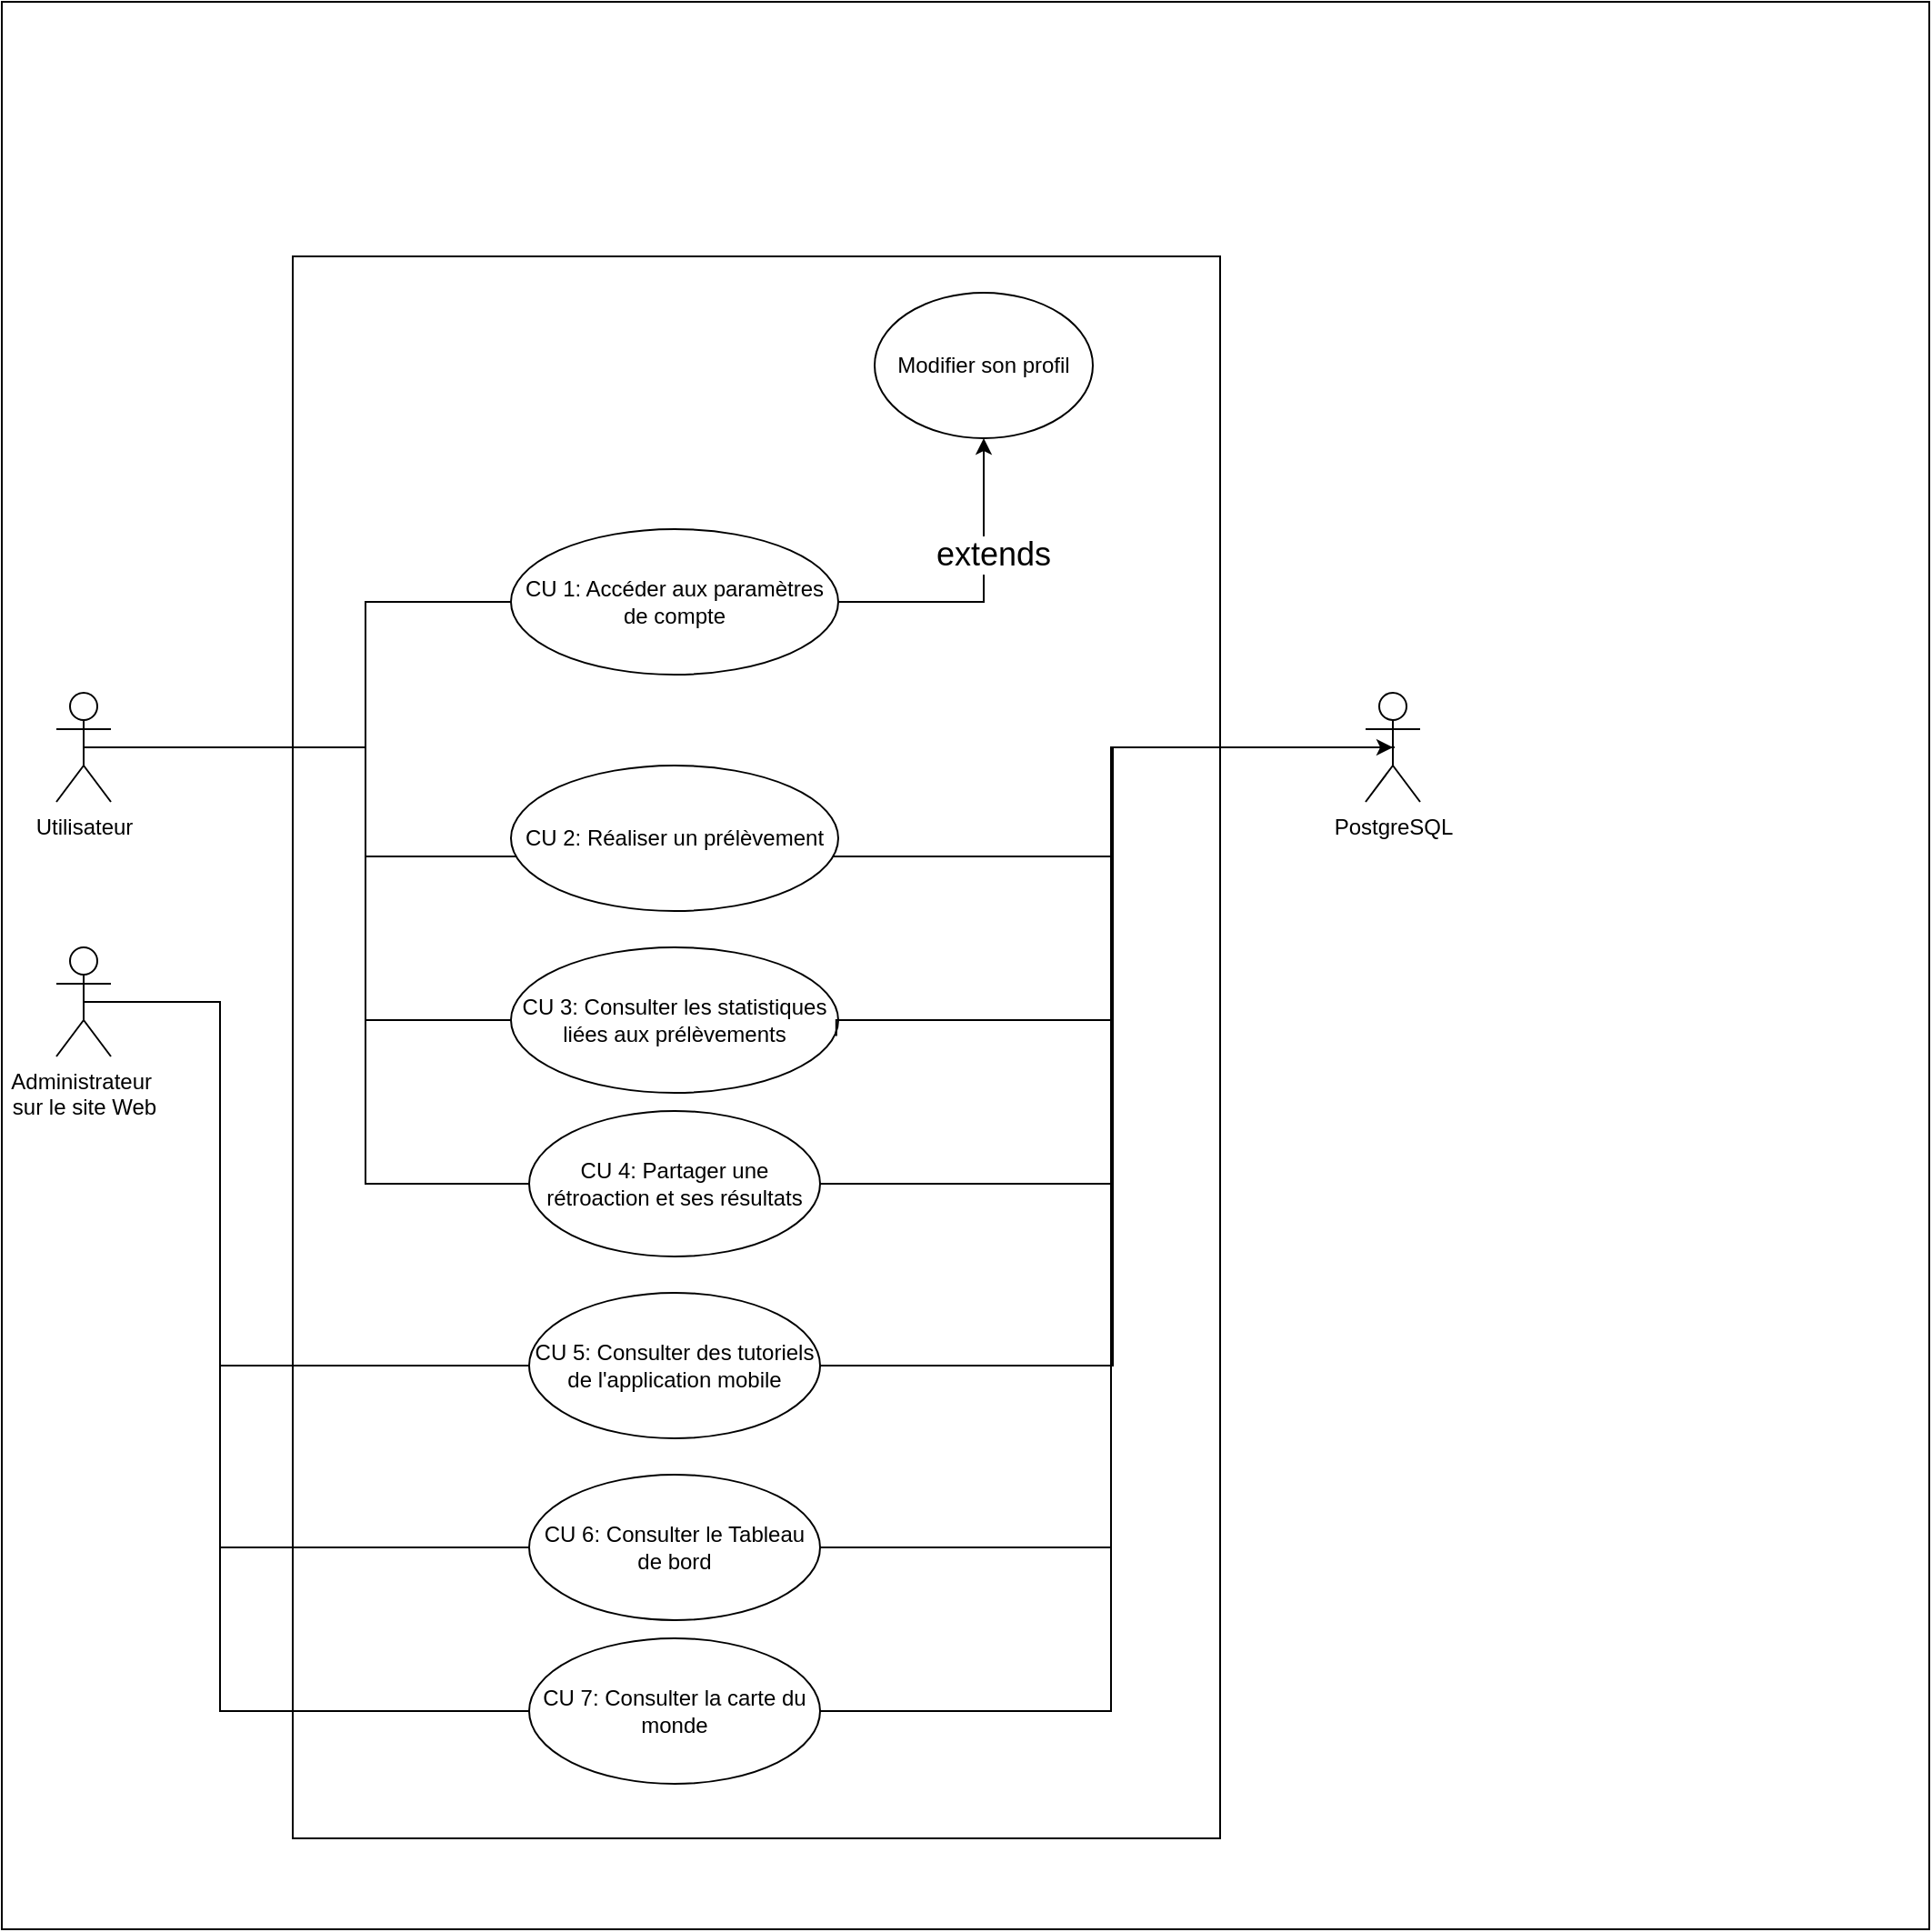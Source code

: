 <mxfile version="26.0.14">
  <diagram name="Page-1" id="LubBqCAFF0eY_6Dfj3jN">
    <mxGraphModel dx="780" dy="1065" grid="1" gridSize="10" guides="1" tooltips="1" connect="1" arrows="1" fold="1" page="1" pageScale="1" pageWidth="850" pageHeight="1100" math="0" shadow="0">
      <root>
        <mxCell id="0" />
        <mxCell id="1" parent="0" />
        <mxCell id="bE1gFKcx4u8gwo7U3hTT-1" value="" style="whiteSpace=wrap;html=1;aspect=fixed;" parent="1" vertex="1">
          <mxGeometry y="20" width="1060" height="1060" as="geometry" />
        </mxCell>
        <mxCell id="5YzyJ8ezjhoMxvWEpESo-9" style="edgeStyle=orthogonalEdgeStyle;rounded=0;orthogonalLoop=1;jettySize=auto;html=1;entryX=0;entryY=0.5;entryDx=0;entryDy=0;" edge="1" parent="1" source="hrwhk7hBxuppIEL_lkO9-1" target="yzMuyjXtBNfQkwznEPzL-12">
          <mxGeometry relative="1" as="geometry">
            <Array as="points">
              <mxPoint x="200" y="430" />
              <mxPoint x="200" y="670" />
            </Array>
          </mxGeometry>
        </mxCell>
        <mxCell id="hrwhk7hBxuppIEL_lkO9-1" value="Utilisateur" style="shape=umlActor;verticalLabelPosition=bottom;verticalAlign=top;html=1;outlineConnect=0;" parent="1" vertex="1">
          <mxGeometry x="30" y="400" width="30" height="60" as="geometry" />
        </mxCell>
        <mxCell id="bE1gFKcx4u8gwo7U3hTT-4" value="" style="rounded=0;whiteSpace=wrap;html=1;" parent="1" vertex="1">
          <mxGeometry x="160" y="160" width="510" height="870" as="geometry" />
        </mxCell>
        <mxCell id="bE1gFKcx4u8gwo7U3hTT-5" value="PostgreSQL" style="shape=umlActor;verticalLabelPosition=bottom;verticalAlign=top;html=1;outlineConnect=0;" parent="1" vertex="1">
          <mxGeometry x="750" y="400" width="30" height="60" as="geometry" />
        </mxCell>
        <mxCell id="5YzyJ8ezjhoMxvWEpESo-7" style="edgeStyle=orthogonalEdgeStyle;rounded=0;orthogonalLoop=1;jettySize=auto;html=1;entryX=0.5;entryY=1;entryDx=0;entryDy=0;" edge="1" parent="1" source="bE1gFKcx4u8gwo7U3hTT-6" target="5YzyJ8ezjhoMxvWEpESo-6">
          <mxGeometry relative="1" as="geometry" />
        </mxCell>
        <mxCell id="5YzyJ8ezjhoMxvWEpESo-8" value="&lt;font style=&quot;font-size: 18px;&quot;&gt;extends&lt;/font&gt;" style="edgeLabel;html=1;align=center;verticalAlign=middle;resizable=0;points=[];" vertex="1" connectable="0" parent="5YzyJ8ezjhoMxvWEpESo-7">
          <mxGeometry x="0.257" y="-5" relative="1" as="geometry">
            <mxPoint y="1" as="offset" />
          </mxGeometry>
        </mxCell>
        <mxCell id="bE1gFKcx4u8gwo7U3hTT-6" value="CU 1: Accéder aux paramètres de compte" style="ellipse;whiteSpace=wrap;html=1;" parent="1" vertex="1">
          <mxGeometry x="280" y="310" width="180" height="80" as="geometry" />
        </mxCell>
        <mxCell id="bE1gFKcx4u8gwo7U3hTT-8" value="CU 2: Réaliser un prélèvement" style="ellipse;whiteSpace=wrap;html=1;" parent="1" vertex="1">
          <mxGeometry x="280" y="440" width="180" height="80" as="geometry" />
        </mxCell>
        <mxCell id="bE1gFKcx4u8gwo7U3hTT-9" value="CU 3: Consulter les statistiques liées aux prélèvements" style="ellipse;whiteSpace=wrap;html=1;" parent="1" vertex="1">
          <mxGeometry x="280" y="540" width="180" height="80" as="geometry" />
        </mxCell>
        <mxCell id="bE1gFKcx4u8gwo7U3hTT-16" style="edgeStyle=orthogonalEdgeStyle;rounded=0;orthogonalLoop=1;jettySize=auto;html=1;entryX=0;entryY=0.5;entryDx=0;entryDy=0;endArrow=none;startFill=0;" parent="1" source="hrwhk7hBxuppIEL_lkO9-1" target="bE1gFKcx4u8gwo7U3hTT-6" edge="1">
          <mxGeometry relative="1" as="geometry">
            <Array as="points">
              <mxPoint x="200" y="430" />
              <mxPoint x="200" y="350" />
            </Array>
          </mxGeometry>
        </mxCell>
        <mxCell id="bE1gFKcx4u8gwo7U3hTT-18" style="edgeStyle=orthogonalEdgeStyle;rounded=0;orthogonalLoop=1;jettySize=auto;html=1;endArrow=none;startFill=0;" parent="1" source="hrwhk7hBxuppIEL_lkO9-1" target="bE1gFKcx4u8gwo7U3hTT-8" edge="1">
          <mxGeometry relative="1" as="geometry">
            <Array as="points">
              <mxPoint x="200" y="430" />
              <mxPoint x="200" y="490" />
            </Array>
          </mxGeometry>
        </mxCell>
        <mxCell id="bE1gFKcx4u8gwo7U3hTT-19" style="edgeStyle=orthogonalEdgeStyle;rounded=0;orthogonalLoop=1;jettySize=auto;html=1;entryX=0;entryY=0.5;entryDx=0;entryDy=0;endArrow=none;startFill=0;" parent="1" source="hrwhk7hBxuppIEL_lkO9-1" target="bE1gFKcx4u8gwo7U3hTT-9" edge="1">
          <mxGeometry relative="1" as="geometry">
            <Array as="points">
              <mxPoint x="200" y="430" />
              <mxPoint x="200" y="580" />
            </Array>
          </mxGeometry>
        </mxCell>
        <mxCell id="bE1gFKcx4u8gwo7U3hTT-21" style="edgeStyle=orthogonalEdgeStyle;rounded=0;orthogonalLoop=1;jettySize=auto;html=1;entryX=0.5;entryY=0.5;entryDx=0;entryDy=0;entryPerimeter=0;endArrow=none;startFill=0;" parent="1" source="bE1gFKcx4u8gwo7U3hTT-8" target="bE1gFKcx4u8gwo7U3hTT-5" edge="1">
          <mxGeometry relative="1" as="geometry">
            <Array as="points">
              <mxPoint x="610" y="490" />
              <mxPoint x="610" y="430" />
            </Array>
          </mxGeometry>
        </mxCell>
        <mxCell id="bE1gFKcx4u8gwo7U3hTT-22" style="edgeStyle=orthogonalEdgeStyle;rounded=0;orthogonalLoop=1;jettySize=auto;html=1;entryX=0.5;entryY=0.5;entryDx=0;entryDy=0;entryPerimeter=0;endArrow=none;startFill=0;exitX=0.994;exitY=0.61;exitDx=0;exitDy=0;exitPerimeter=0;" parent="1" source="bE1gFKcx4u8gwo7U3hTT-9" target="bE1gFKcx4u8gwo7U3hTT-5" edge="1">
          <mxGeometry relative="1" as="geometry">
            <Array as="points">
              <mxPoint x="459" y="580" />
              <mxPoint x="610" y="580" />
              <mxPoint x="610" y="430" />
            </Array>
          </mxGeometry>
        </mxCell>
        <mxCell id="yzMuyjXtBNfQkwznEPzL-2" value="CU 6: Consulter le Tableau de bord" style="ellipse;whiteSpace=wrap;html=1;" parent="1" vertex="1">
          <mxGeometry x="290" y="830" width="160" height="80" as="geometry" />
        </mxCell>
        <mxCell id="yzMuyjXtBNfQkwznEPzL-3" value="Administrateur&amp;nbsp;&lt;br&gt;sur le site Web" style="shape=umlActor;verticalLabelPosition=bottom;verticalAlign=top;html=1;outlineConnect=0;" parent="1" vertex="1">
          <mxGeometry x="30" y="540" width="30" height="60" as="geometry" />
        </mxCell>
        <mxCell id="yzMuyjXtBNfQkwznEPzL-5" style="edgeStyle=orthogonalEdgeStyle;rounded=0;orthogonalLoop=1;jettySize=auto;html=1;entryX=0;entryY=0.5;entryDx=0;entryDy=0;endArrow=none;startFill=0;exitX=0.5;exitY=0.5;exitDx=0;exitDy=0;exitPerimeter=0;" parent="1" source="yzMuyjXtBNfQkwznEPzL-3" target="yzMuyjXtBNfQkwznEPzL-2" edge="1">
          <mxGeometry relative="1" as="geometry">
            <mxPoint x="109.5" y="530" as="sourcePoint" />
            <mxPoint x="280" y="750.0" as="targetPoint" />
            <Array as="points">
              <mxPoint x="120" y="570" />
              <mxPoint x="120" y="870" />
            </Array>
          </mxGeometry>
        </mxCell>
        <mxCell id="yzMuyjXtBNfQkwznEPzL-11" style="edgeStyle=orthogonalEdgeStyle;rounded=0;orthogonalLoop=1;jettySize=auto;html=1;entryX=0.5;entryY=0.5;entryDx=0;entryDy=0;entryPerimeter=0;endArrow=none;startFill=0;" parent="1" source="yzMuyjXtBNfQkwznEPzL-2" edge="1">
          <mxGeometry relative="1" as="geometry">
            <Array as="points">
              <mxPoint x="610" y="870" />
              <mxPoint x="610" y="430" />
            </Array>
            <mxPoint x="460" y="630" as="sourcePoint" />
            <mxPoint x="765" y="430" as="targetPoint" />
          </mxGeometry>
        </mxCell>
        <mxCell id="yzMuyjXtBNfQkwznEPzL-12" value="CU 4: Partager une rétroaction et ses résultats" style="ellipse;whiteSpace=wrap;html=1;" parent="1" vertex="1">
          <mxGeometry x="290" y="630" width="160" height="80" as="geometry" />
        </mxCell>
        <mxCell id="yzMuyjXtBNfQkwznEPzL-15" style="edgeStyle=orthogonalEdgeStyle;rounded=0;orthogonalLoop=1;jettySize=auto;html=1;entryX=0.5;entryY=0.5;entryDx=0;entryDy=0;entryPerimeter=0;endArrow=none;startFill=0;exitX=1;exitY=0.5;exitDx=0;exitDy=0;" parent="1" source="yzMuyjXtBNfQkwznEPzL-12" edge="1">
          <mxGeometry relative="1" as="geometry">
            <Array as="points">
              <mxPoint x="611" y="670" />
              <mxPoint x="611" y="430" />
            </Array>
            <mxPoint x="460" y="589" as="sourcePoint" />
            <mxPoint x="766" y="430" as="targetPoint" />
          </mxGeometry>
        </mxCell>
        <mxCell id="yzMuyjXtBNfQkwznEPzL-16" value="CU 5: Consulter des tutoriels de l&#39;application mobile" style="ellipse;whiteSpace=wrap;html=1;" parent="1" vertex="1">
          <mxGeometry x="290" y="730" width="160" height="80" as="geometry" />
        </mxCell>
        <mxCell id="yzMuyjXtBNfQkwznEPzL-17" style="edgeStyle=orthogonalEdgeStyle;rounded=0;orthogonalLoop=1;jettySize=auto;html=1;endArrow=none;startFill=0;exitX=0.5;exitY=0.5;exitDx=0;exitDy=0;exitPerimeter=0;" parent="1" target="yzMuyjXtBNfQkwznEPzL-16" edge="1" source="yzMuyjXtBNfQkwznEPzL-3">
          <mxGeometry relative="1" as="geometry">
            <mxPoint x="60" y="530" as="sourcePoint" />
            <mxPoint x="290" y="670" as="targetPoint" />
            <Array as="points">
              <mxPoint x="120" y="570" />
              <mxPoint x="120" y="770" />
            </Array>
          </mxGeometry>
        </mxCell>
        <mxCell id="yzMuyjXtBNfQkwznEPzL-18" style="edgeStyle=orthogonalEdgeStyle;rounded=0;orthogonalLoop=1;jettySize=auto;html=1;entryX=0.5;entryY=0.5;entryDx=0;entryDy=0;entryPerimeter=0;endArrow=none;startFill=0;" parent="1" source="yzMuyjXtBNfQkwznEPzL-16" edge="1">
          <mxGeometry relative="1" as="geometry">
            <Array as="points">
              <mxPoint x="611" y="770" />
              <mxPoint x="611" y="430" />
            </Array>
            <mxPoint x="450" y="670" as="sourcePoint" />
            <mxPoint x="766" y="430" as="targetPoint" />
          </mxGeometry>
        </mxCell>
        <mxCell id="5YzyJ8ezjhoMxvWEpESo-2" value="CU 7: Consulter la carte du monde" style="ellipse;whiteSpace=wrap;html=1;" vertex="1" parent="1">
          <mxGeometry x="290" y="920" width="160" height="80" as="geometry" />
        </mxCell>
        <mxCell id="5YzyJ8ezjhoMxvWEpESo-3" style="edgeStyle=orthogonalEdgeStyle;rounded=0;orthogonalLoop=1;jettySize=auto;html=1;entryX=0.5;entryY=0.5;entryDx=0;entryDy=0;entryPerimeter=0;endArrow=none;startFill=0;" edge="1" parent="1" source="5YzyJ8ezjhoMxvWEpESo-2" target="yzMuyjXtBNfQkwznEPzL-3">
          <mxGeometry relative="1" as="geometry">
            <Array as="points">
              <mxPoint x="120" y="960" />
              <mxPoint x="120" y="570" />
            </Array>
          </mxGeometry>
        </mxCell>
        <mxCell id="5YzyJ8ezjhoMxvWEpESo-5" style="edgeStyle=orthogonalEdgeStyle;rounded=0;orthogonalLoop=1;jettySize=auto;html=1;entryX=0.5;entryY=0.5;entryDx=0;entryDy=0;entryPerimeter=0;" edge="1" parent="1" source="5YzyJ8ezjhoMxvWEpESo-2" target="bE1gFKcx4u8gwo7U3hTT-5">
          <mxGeometry relative="1" as="geometry">
            <Array as="points">
              <mxPoint x="610" y="960" />
              <mxPoint x="610" y="430" />
            </Array>
          </mxGeometry>
        </mxCell>
        <mxCell id="5YzyJ8ezjhoMxvWEpESo-6" value="Modifier son profil" style="ellipse;whiteSpace=wrap;html=1;" vertex="1" parent="1">
          <mxGeometry x="480" y="180" width="120" height="80" as="geometry" />
        </mxCell>
        <mxCell id="5YzyJ8ezjhoMxvWEpESo-10" style="edgeStyle=orthogonalEdgeStyle;rounded=0;orthogonalLoop=1;jettySize=auto;html=1;entryX=0.5;entryY=0.5;entryDx=0;entryDy=0;entryPerimeter=0;endArrow=none;startFill=0;" edge="1" parent="1" source="yzMuyjXtBNfQkwznEPzL-12" target="hrwhk7hBxuppIEL_lkO9-1">
          <mxGeometry relative="1" as="geometry">
            <Array as="points">
              <mxPoint x="200" y="670" />
              <mxPoint x="200" y="430" />
            </Array>
          </mxGeometry>
        </mxCell>
      </root>
    </mxGraphModel>
  </diagram>
</mxfile>
